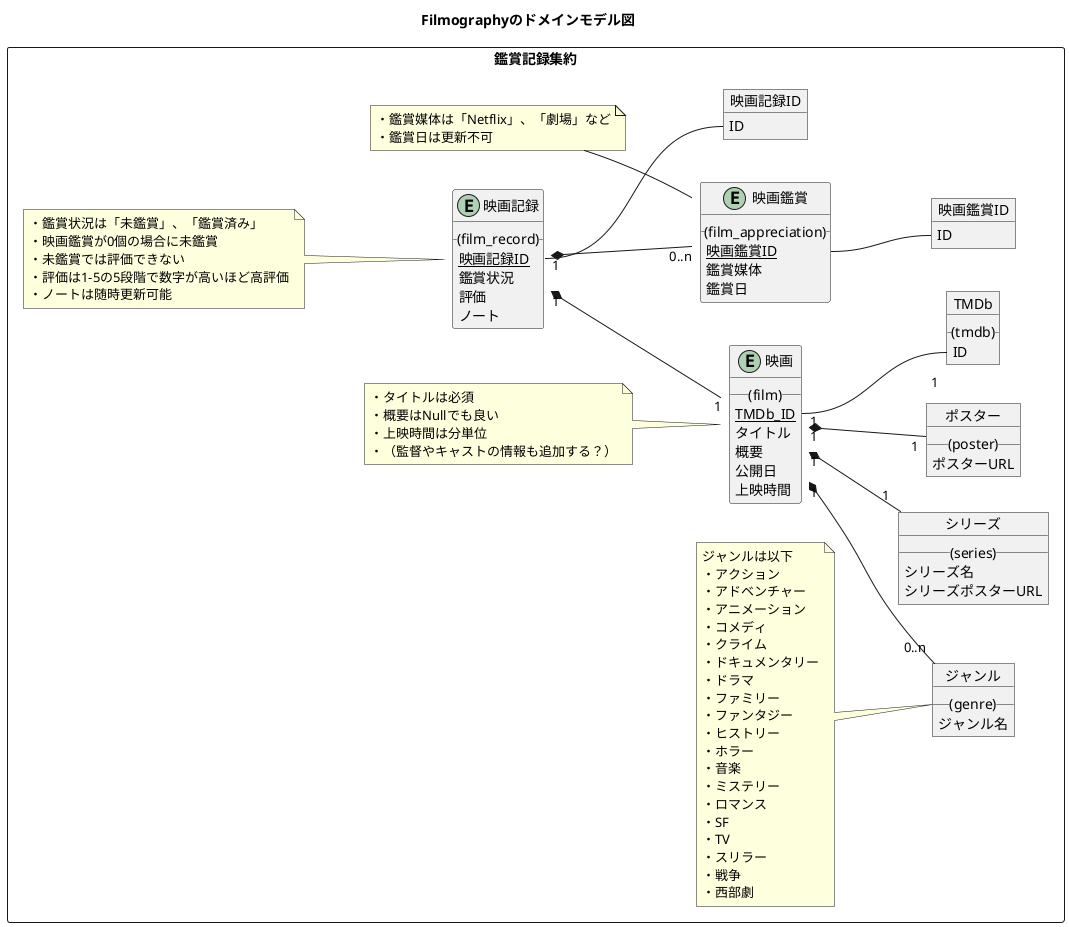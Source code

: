@startuml fig_domain_model
title Filmographyのドメインモデル図
left to right direction


rectangle 鑑賞記録集約 {
  entity 映画 {
    __(film)__
    {static} TMDb_ID
    タイトル
    概要
    公開日
    上映時間
  }

  entity 映画記録 {
    __(film_record)__
    {static} 映画記録ID
    鑑賞状況
    評価
    ノート
  }

  entity 映画鑑賞 {
    __(film_appreciation)__
    {static} 映画鑑賞ID
    鑑賞媒体
    鑑賞日
  }

  object ジャンル {
    __(genre)__
    ジャンル名
  }

  object シリーズ {
    __(series)__
    シリーズ名
    シリーズポスターURL
  }

  object ポスター {
    __(poster)__
    ポスターURL
  }

  object TMDb {
    __(tmdb)__
    ID
  }

  object 映画記録ID {
    ID
  }

  object 映画鑑賞ID {
    ID
  }



  映画記録 "1" *-- "0..n" 映画鑑賞
  映画記録 "1" *-- "1" 映画
  映画記録::映画記録ID -- 映画記録ID::ID

  映画 "1" *-- "0..n" ジャンル
  映画 "1" *-- "1" シリーズ
  映画 "1" *-- "1" ポスター
  映画::TMDb_ID "1" -- "1" TMDb::ID

  映画鑑賞::映画鑑賞ID -- 映画鑑賞ID::ID



  note as film_record_note
    ・鑑賞状況は「未鑑賞」、「鑑賞済み」
    ・映画鑑賞が0個の場合に未鑑賞
    ・未鑑賞では評価できない
    ・評価は1-5の5段階で数字が高いほど高評価
    ・ノートは随時更新可能
  end note
  film_record_note -- 映画記録

  note as film_appreciation_note
    ・鑑賞媒体は「Netflix」、「劇場」など
    ・鑑賞日は更新不可
  end note
  film_appreciation_note -- 映画鑑賞

  note as film_note
    ・タイトルは必須
    ・概要はNullでも良い
    ・上映時間は分単位
    ・（監督やキャストの情報も追加する？）
  end note
  film_note -- 映画

  note as genre_note
    ジャンルは以下
    ・アクション
    ・アドベンチャー
    ・アニメーション
    ・コメディ
    ・クライム
    ・ドキュメンタリー
    ・ドラマ
    ・ファミリー
    ・ファンタジー
    ・ヒストリー
    ・ホラー
    ・音楽
    ・ミステリー
    ・ロマンス
    ・SF
    ・TV
    ・スリラー
    ・戦争
    ・西部劇
  end note
  genre_note -- ジャンル
}

@enduml
